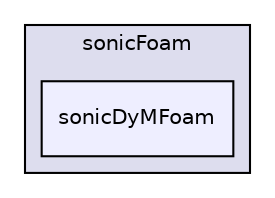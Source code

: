 digraph "applications/solvers/compressible/sonicFoam/sonicDyMFoam" {
  bgcolor=transparent;
  compound=true
  node [ fontsize="10", fontname="Helvetica"];
  edge [ labelfontsize="10", labelfontname="Helvetica"];
  subgraph clusterdir_5c7741d678abb4eb6f65432f0716c51d {
    graph [ bgcolor="#ddddee", pencolor="black", label="sonicFoam" fontname="Helvetica", fontsize="10", URL="dir_5c7741d678abb4eb6f65432f0716c51d.html"]
  dir_a3b7cfc6d4caf9b4db7acac63cbf1de1 [shape=box, label="sonicDyMFoam", style="filled", fillcolor="#eeeeff", pencolor="black", URL="dir_a3b7cfc6d4caf9b4db7acac63cbf1de1.html"];
  }
}
